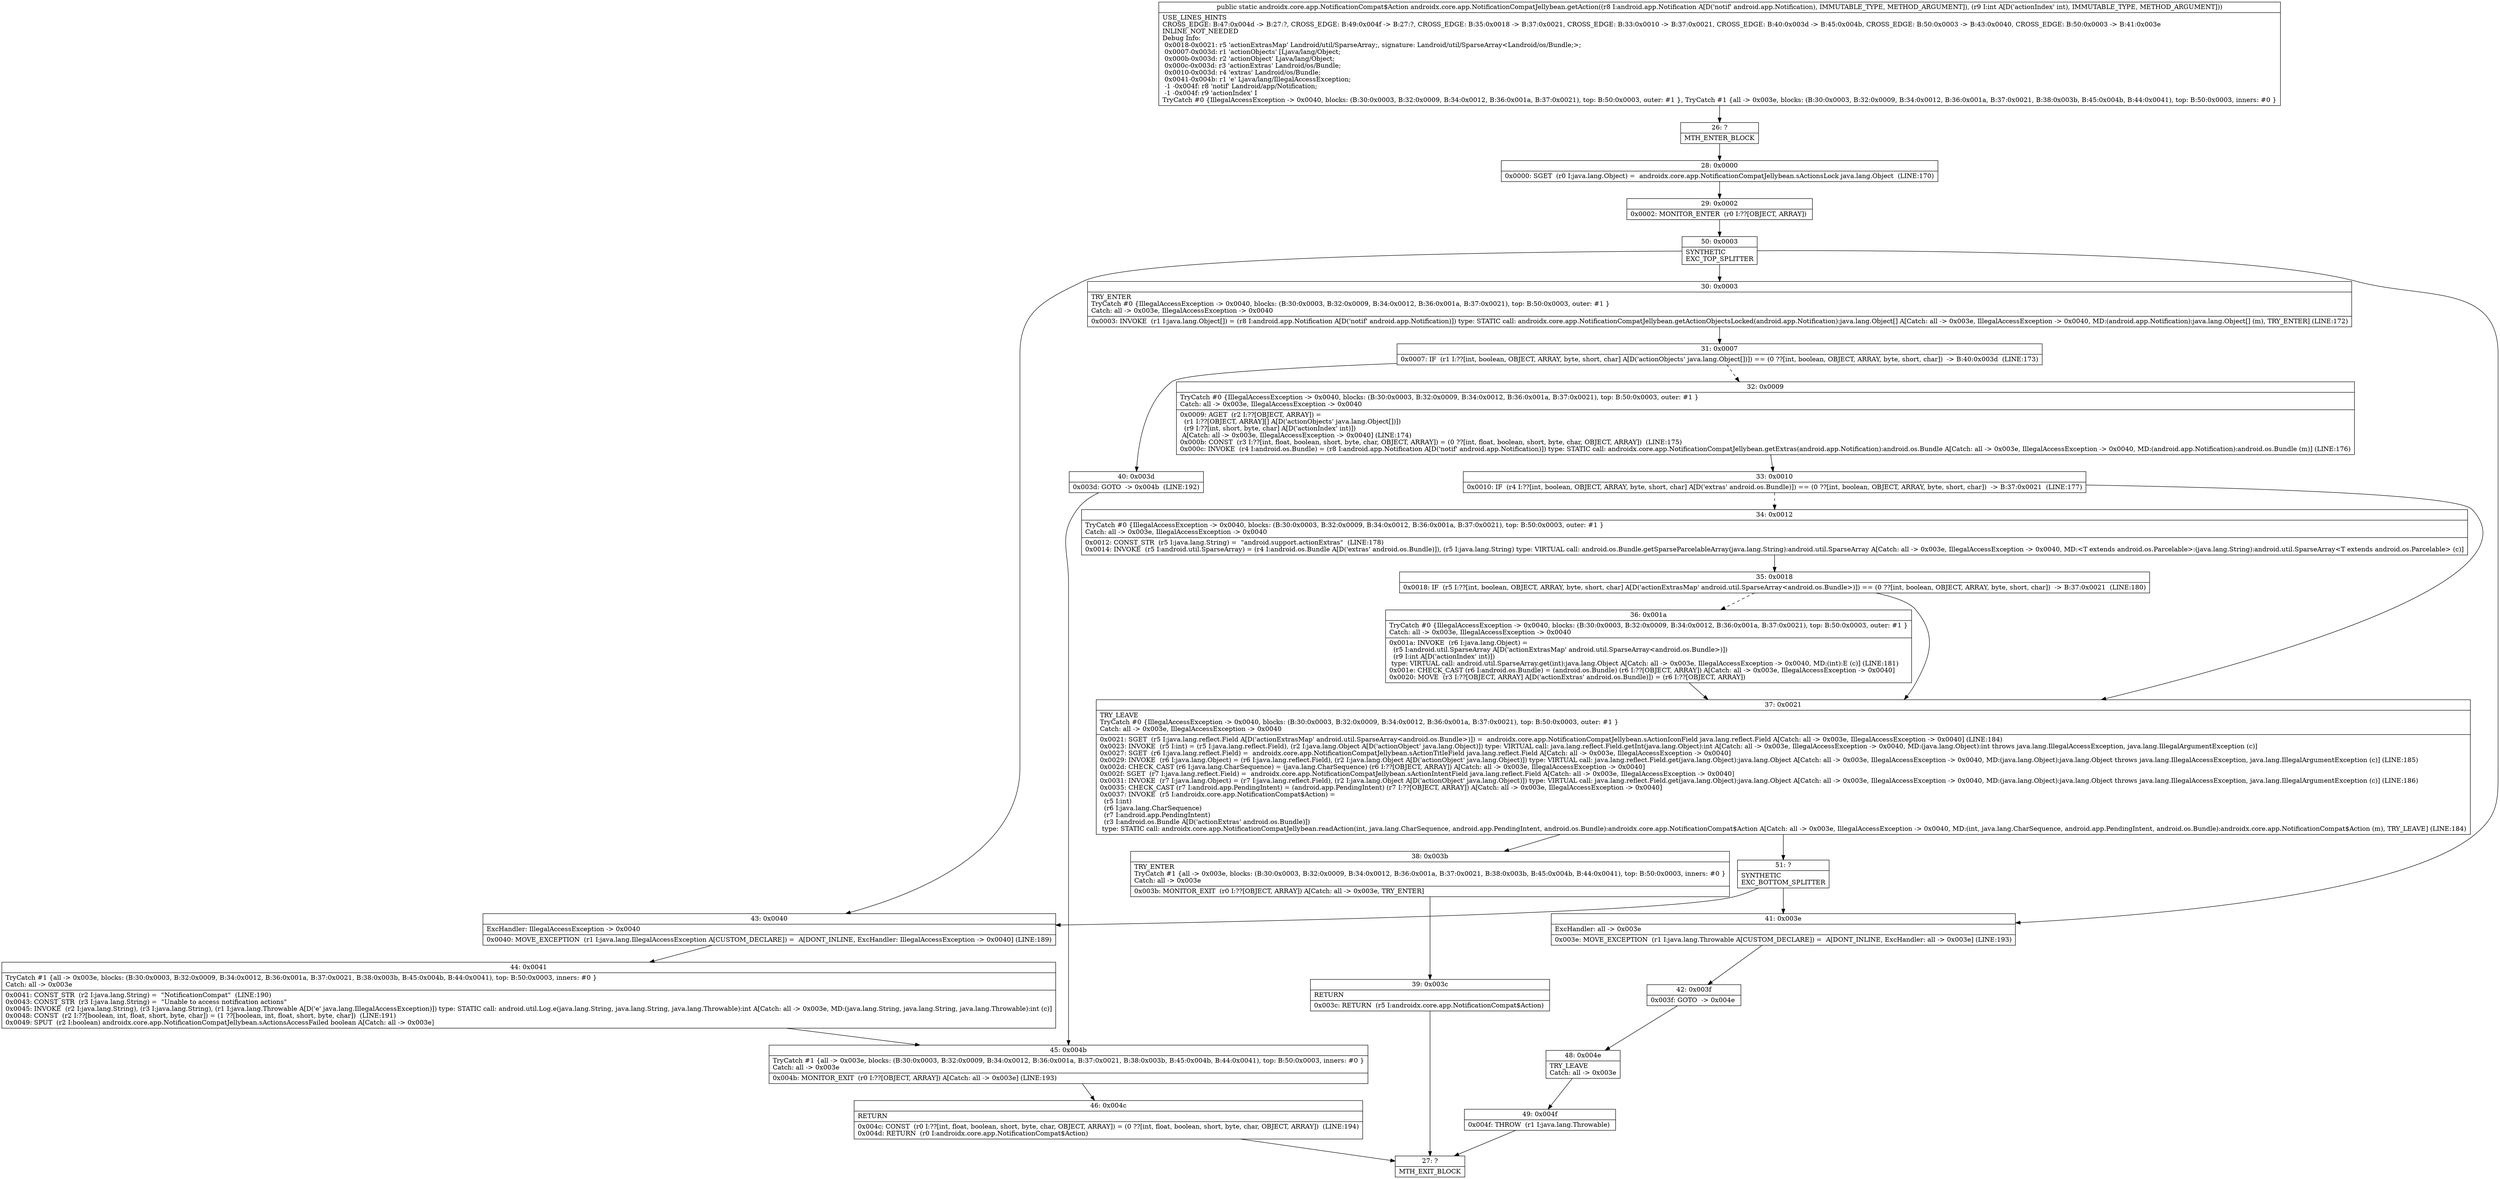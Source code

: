 digraph "CFG forandroidx.core.app.NotificationCompatJellybean.getAction(Landroid\/app\/Notification;I)Landroidx\/core\/app\/NotificationCompat$Action;" {
Node_26 [shape=record,label="{26\:\ ?|MTH_ENTER_BLOCK\l}"];
Node_28 [shape=record,label="{28\:\ 0x0000|0x0000: SGET  (r0 I:java.lang.Object) =  androidx.core.app.NotificationCompatJellybean.sActionsLock java.lang.Object  (LINE:170)\l}"];
Node_29 [shape=record,label="{29\:\ 0x0002|0x0002: MONITOR_ENTER  (r0 I:??[OBJECT, ARRAY]) \l}"];
Node_50 [shape=record,label="{50\:\ 0x0003|SYNTHETIC\lEXC_TOP_SPLITTER\l}"];
Node_30 [shape=record,label="{30\:\ 0x0003|TRY_ENTER\lTryCatch #0 \{IllegalAccessException \-\> 0x0040, blocks: (B:30:0x0003, B:32:0x0009, B:34:0x0012, B:36:0x001a, B:37:0x0021), top: B:50:0x0003, outer: #1 \}\lCatch: all \-\> 0x003e, IllegalAccessException \-\> 0x0040\l|0x0003: INVOKE  (r1 I:java.lang.Object[]) = (r8 I:android.app.Notification A[D('notif' android.app.Notification)]) type: STATIC call: androidx.core.app.NotificationCompatJellybean.getActionObjectsLocked(android.app.Notification):java.lang.Object[] A[Catch: all \-\> 0x003e, IllegalAccessException \-\> 0x0040, MD:(android.app.Notification):java.lang.Object[] (m), TRY_ENTER] (LINE:172)\l}"];
Node_31 [shape=record,label="{31\:\ 0x0007|0x0007: IF  (r1 I:??[int, boolean, OBJECT, ARRAY, byte, short, char] A[D('actionObjects' java.lang.Object[])]) == (0 ??[int, boolean, OBJECT, ARRAY, byte, short, char])  \-\> B:40:0x003d  (LINE:173)\l}"];
Node_32 [shape=record,label="{32\:\ 0x0009|TryCatch #0 \{IllegalAccessException \-\> 0x0040, blocks: (B:30:0x0003, B:32:0x0009, B:34:0x0012, B:36:0x001a, B:37:0x0021), top: B:50:0x0003, outer: #1 \}\lCatch: all \-\> 0x003e, IllegalAccessException \-\> 0x0040\l|0x0009: AGET  (r2 I:??[OBJECT, ARRAY]) = \l  (r1 I:??[OBJECT, ARRAY][] A[D('actionObjects' java.lang.Object[])])\l  (r9 I:??[int, short, byte, char] A[D('actionIndex' int)])\l A[Catch: all \-\> 0x003e, IllegalAccessException \-\> 0x0040] (LINE:174)\l0x000b: CONST  (r3 I:??[int, float, boolean, short, byte, char, OBJECT, ARRAY]) = (0 ??[int, float, boolean, short, byte, char, OBJECT, ARRAY])  (LINE:175)\l0x000c: INVOKE  (r4 I:android.os.Bundle) = (r8 I:android.app.Notification A[D('notif' android.app.Notification)]) type: STATIC call: androidx.core.app.NotificationCompatJellybean.getExtras(android.app.Notification):android.os.Bundle A[Catch: all \-\> 0x003e, IllegalAccessException \-\> 0x0040, MD:(android.app.Notification):android.os.Bundle (m)] (LINE:176)\l}"];
Node_33 [shape=record,label="{33\:\ 0x0010|0x0010: IF  (r4 I:??[int, boolean, OBJECT, ARRAY, byte, short, char] A[D('extras' android.os.Bundle)]) == (0 ??[int, boolean, OBJECT, ARRAY, byte, short, char])  \-\> B:37:0x0021  (LINE:177)\l}"];
Node_34 [shape=record,label="{34\:\ 0x0012|TryCatch #0 \{IllegalAccessException \-\> 0x0040, blocks: (B:30:0x0003, B:32:0x0009, B:34:0x0012, B:36:0x001a, B:37:0x0021), top: B:50:0x0003, outer: #1 \}\lCatch: all \-\> 0x003e, IllegalAccessException \-\> 0x0040\l|0x0012: CONST_STR  (r5 I:java.lang.String) =  \"android.support.actionExtras\"  (LINE:178)\l0x0014: INVOKE  (r5 I:android.util.SparseArray) = (r4 I:android.os.Bundle A[D('extras' android.os.Bundle)]), (r5 I:java.lang.String) type: VIRTUAL call: android.os.Bundle.getSparseParcelableArray(java.lang.String):android.util.SparseArray A[Catch: all \-\> 0x003e, IllegalAccessException \-\> 0x0040, MD:\<T extends android.os.Parcelable\>:(java.lang.String):android.util.SparseArray\<T extends android.os.Parcelable\> (c)]\l}"];
Node_35 [shape=record,label="{35\:\ 0x0018|0x0018: IF  (r5 I:??[int, boolean, OBJECT, ARRAY, byte, short, char] A[D('actionExtrasMap' android.util.SparseArray\<android.os.Bundle\>)]) == (0 ??[int, boolean, OBJECT, ARRAY, byte, short, char])  \-\> B:37:0x0021  (LINE:180)\l}"];
Node_36 [shape=record,label="{36\:\ 0x001a|TryCatch #0 \{IllegalAccessException \-\> 0x0040, blocks: (B:30:0x0003, B:32:0x0009, B:34:0x0012, B:36:0x001a, B:37:0x0021), top: B:50:0x0003, outer: #1 \}\lCatch: all \-\> 0x003e, IllegalAccessException \-\> 0x0040\l|0x001a: INVOKE  (r6 I:java.lang.Object) = \l  (r5 I:android.util.SparseArray A[D('actionExtrasMap' android.util.SparseArray\<android.os.Bundle\>)])\l  (r9 I:int A[D('actionIndex' int)])\l type: VIRTUAL call: android.util.SparseArray.get(int):java.lang.Object A[Catch: all \-\> 0x003e, IllegalAccessException \-\> 0x0040, MD:(int):E (c)] (LINE:181)\l0x001e: CHECK_CAST (r6 I:android.os.Bundle) = (android.os.Bundle) (r6 I:??[OBJECT, ARRAY]) A[Catch: all \-\> 0x003e, IllegalAccessException \-\> 0x0040]\l0x0020: MOVE  (r3 I:??[OBJECT, ARRAY] A[D('actionExtras' android.os.Bundle)]) = (r6 I:??[OBJECT, ARRAY]) \l}"];
Node_37 [shape=record,label="{37\:\ 0x0021|TRY_LEAVE\lTryCatch #0 \{IllegalAccessException \-\> 0x0040, blocks: (B:30:0x0003, B:32:0x0009, B:34:0x0012, B:36:0x001a, B:37:0x0021), top: B:50:0x0003, outer: #1 \}\lCatch: all \-\> 0x003e, IllegalAccessException \-\> 0x0040\l|0x0021: SGET  (r5 I:java.lang.reflect.Field A[D('actionExtrasMap' android.util.SparseArray\<android.os.Bundle\>)]) =  androidx.core.app.NotificationCompatJellybean.sActionIconField java.lang.reflect.Field A[Catch: all \-\> 0x003e, IllegalAccessException \-\> 0x0040] (LINE:184)\l0x0023: INVOKE  (r5 I:int) = (r5 I:java.lang.reflect.Field), (r2 I:java.lang.Object A[D('actionObject' java.lang.Object)]) type: VIRTUAL call: java.lang.reflect.Field.getInt(java.lang.Object):int A[Catch: all \-\> 0x003e, IllegalAccessException \-\> 0x0040, MD:(java.lang.Object):int throws java.lang.IllegalAccessException, java.lang.IllegalArgumentException (c)]\l0x0027: SGET  (r6 I:java.lang.reflect.Field) =  androidx.core.app.NotificationCompatJellybean.sActionTitleField java.lang.reflect.Field A[Catch: all \-\> 0x003e, IllegalAccessException \-\> 0x0040]\l0x0029: INVOKE  (r6 I:java.lang.Object) = (r6 I:java.lang.reflect.Field), (r2 I:java.lang.Object A[D('actionObject' java.lang.Object)]) type: VIRTUAL call: java.lang.reflect.Field.get(java.lang.Object):java.lang.Object A[Catch: all \-\> 0x003e, IllegalAccessException \-\> 0x0040, MD:(java.lang.Object):java.lang.Object throws java.lang.IllegalAccessException, java.lang.IllegalArgumentException (c)] (LINE:185)\l0x002d: CHECK_CAST (r6 I:java.lang.CharSequence) = (java.lang.CharSequence) (r6 I:??[OBJECT, ARRAY]) A[Catch: all \-\> 0x003e, IllegalAccessException \-\> 0x0040]\l0x002f: SGET  (r7 I:java.lang.reflect.Field) =  androidx.core.app.NotificationCompatJellybean.sActionIntentField java.lang.reflect.Field A[Catch: all \-\> 0x003e, IllegalAccessException \-\> 0x0040]\l0x0031: INVOKE  (r7 I:java.lang.Object) = (r7 I:java.lang.reflect.Field), (r2 I:java.lang.Object A[D('actionObject' java.lang.Object)]) type: VIRTUAL call: java.lang.reflect.Field.get(java.lang.Object):java.lang.Object A[Catch: all \-\> 0x003e, IllegalAccessException \-\> 0x0040, MD:(java.lang.Object):java.lang.Object throws java.lang.IllegalAccessException, java.lang.IllegalArgumentException (c)] (LINE:186)\l0x0035: CHECK_CAST (r7 I:android.app.PendingIntent) = (android.app.PendingIntent) (r7 I:??[OBJECT, ARRAY]) A[Catch: all \-\> 0x003e, IllegalAccessException \-\> 0x0040]\l0x0037: INVOKE  (r5 I:androidx.core.app.NotificationCompat$Action) = \l  (r5 I:int)\l  (r6 I:java.lang.CharSequence)\l  (r7 I:android.app.PendingIntent)\l  (r3 I:android.os.Bundle A[D('actionExtras' android.os.Bundle)])\l type: STATIC call: androidx.core.app.NotificationCompatJellybean.readAction(int, java.lang.CharSequence, android.app.PendingIntent, android.os.Bundle):androidx.core.app.NotificationCompat$Action A[Catch: all \-\> 0x003e, IllegalAccessException \-\> 0x0040, MD:(int, java.lang.CharSequence, android.app.PendingIntent, android.os.Bundle):androidx.core.app.NotificationCompat$Action (m), TRY_LEAVE] (LINE:184)\l}"];
Node_38 [shape=record,label="{38\:\ 0x003b|TRY_ENTER\lTryCatch #1 \{all \-\> 0x003e, blocks: (B:30:0x0003, B:32:0x0009, B:34:0x0012, B:36:0x001a, B:37:0x0021, B:38:0x003b, B:45:0x004b, B:44:0x0041), top: B:50:0x0003, inners: #0 \}\lCatch: all \-\> 0x003e\l|0x003b: MONITOR_EXIT  (r0 I:??[OBJECT, ARRAY]) A[Catch: all \-\> 0x003e, TRY_ENTER]\l}"];
Node_39 [shape=record,label="{39\:\ 0x003c|RETURN\l|0x003c: RETURN  (r5 I:androidx.core.app.NotificationCompat$Action) \l}"];
Node_27 [shape=record,label="{27\:\ ?|MTH_EXIT_BLOCK\l}"];
Node_51 [shape=record,label="{51\:\ ?|SYNTHETIC\lEXC_BOTTOM_SPLITTER\l}"];
Node_40 [shape=record,label="{40\:\ 0x003d|0x003d: GOTO  \-\> 0x004b  (LINE:192)\l}"];
Node_45 [shape=record,label="{45\:\ 0x004b|TryCatch #1 \{all \-\> 0x003e, blocks: (B:30:0x0003, B:32:0x0009, B:34:0x0012, B:36:0x001a, B:37:0x0021, B:38:0x003b, B:45:0x004b, B:44:0x0041), top: B:50:0x0003, inners: #0 \}\lCatch: all \-\> 0x003e\l|0x004b: MONITOR_EXIT  (r0 I:??[OBJECT, ARRAY]) A[Catch: all \-\> 0x003e] (LINE:193)\l}"];
Node_46 [shape=record,label="{46\:\ 0x004c|RETURN\l|0x004c: CONST  (r0 I:??[int, float, boolean, short, byte, char, OBJECT, ARRAY]) = (0 ??[int, float, boolean, short, byte, char, OBJECT, ARRAY])  (LINE:194)\l0x004d: RETURN  (r0 I:androidx.core.app.NotificationCompat$Action) \l}"];
Node_43 [shape=record,label="{43\:\ 0x0040|ExcHandler: IllegalAccessException \-\> 0x0040\l|0x0040: MOVE_EXCEPTION  (r1 I:java.lang.IllegalAccessException A[CUSTOM_DECLARE]) =  A[DONT_INLINE, ExcHandler: IllegalAccessException \-\> 0x0040] (LINE:189)\l}"];
Node_44 [shape=record,label="{44\:\ 0x0041|TryCatch #1 \{all \-\> 0x003e, blocks: (B:30:0x0003, B:32:0x0009, B:34:0x0012, B:36:0x001a, B:37:0x0021, B:38:0x003b, B:45:0x004b, B:44:0x0041), top: B:50:0x0003, inners: #0 \}\lCatch: all \-\> 0x003e\l|0x0041: CONST_STR  (r2 I:java.lang.String) =  \"NotificationCompat\"  (LINE:190)\l0x0043: CONST_STR  (r3 I:java.lang.String) =  \"Unable to access notification actions\" \l0x0045: INVOKE  (r2 I:java.lang.String), (r3 I:java.lang.String), (r1 I:java.lang.Throwable A[D('e' java.lang.IllegalAccessException)]) type: STATIC call: android.util.Log.e(java.lang.String, java.lang.String, java.lang.Throwable):int A[Catch: all \-\> 0x003e, MD:(java.lang.String, java.lang.String, java.lang.Throwable):int (c)]\l0x0048: CONST  (r2 I:??[boolean, int, float, short, byte, char]) = (1 ??[boolean, int, float, short, byte, char])  (LINE:191)\l0x0049: SPUT  (r2 I:boolean) androidx.core.app.NotificationCompatJellybean.sActionsAccessFailed boolean A[Catch: all \-\> 0x003e]\l}"];
Node_41 [shape=record,label="{41\:\ 0x003e|ExcHandler: all \-\> 0x003e\l|0x003e: MOVE_EXCEPTION  (r1 I:java.lang.Throwable A[CUSTOM_DECLARE]) =  A[DONT_INLINE, ExcHandler: all \-\> 0x003e] (LINE:193)\l}"];
Node_42 [shape=record,label="{42\:\ 0x003f|0x003f: GOTO  \-\> 0x004e \l}"];
Node_48 [shape=record,label="{48\:\ 0x004e|TRY_LEAVE\lCatch: all \-\> 0x003e\l}"];
Node_49 [shape=record,label="{49\:\ 0x004f|0x004f: THROW  (r1 I:java.lang.Throwable) \l}"];
MethodNode[shape=record,label="{public static androidx.core.app.NotificationCompat$Action androidx.core.app.NotificationCompatJellybean.getAction((r8 I:android.app.Notification A[D('notif' android.app.Notification), IMMUTABLE_TYPE, METHOD_ARGUMENT]), (r9 I:int A[D('actionIndex' int), IMMUTABLE_TYPE, METHOD_ARGUMENT]))  | USE_LINES_HINTS\lCROSS_EDGE: B:47:0x004d \-\> B:27:?, CROSS_EDGE: B:49:0x004f \-\> B:27:?, CROSS_EDGE: B:35:0x0018 \-\> B:37:0x0021, CROSS_EDGE: B:33:0x0010 \-\> B:37:0x0021, CROSS_EDGE: B:40:0x003d \-\> B:45:0x004b, CROSS_EDGE: B:50:0x0003 \-\> B:43:0x0040, CROSS_EDGE: B:50:0x0003 \-\> B:41:0x003e\lINLINE_NOT_NEEDED\lDebug Info:\l  0x0018\-0x0021: r5 'actionExtrasMap' Landroid\/util\/SparseArray;, signature: Landroid\/util\/SparseArray\<Landroid\/os\/Bundle;\>;\l  0x0007\-0x003d: r1 'actionObjects' [Ljava\/lang\/Object;\l  0x000b\-0x003d: r2 'actionObject' Ljava\/lang\/Object;\l  0x000c\-0x003d: r3 'actionExtras' Landroid\/os\/Bundle;\l  0x0010\-0x003d: r4 'extras' Landroid\/os\/Bundle;\l  0x0041\-0x004b: r1 'e' Ljava\/lang\/IllegalAccessException;\l  \-1 \-0x004f: r8 'notif' Landroid\/app\/Notification;\l  \-1 \-0x004f: r9 'actionIndex' I\lTryCatch #0 \{IllegalAccessException \-\> 0x0040, blocks: (B:30:0x0003, B:32:0x0009, B:34:0x0012, B:36:0x001a, B:37:0x0021), top: B:50:0x0003, outer: #1 \}, TryCatch #1 \{all \-\> 0x003e, blocks: (B:30:0x0003, B:32:0x0009, B:34:0x0012, B:36:0x001a, B:37:0x0021, B:38:0x003b, B:45:0x004b, B:44:0x0041), top: B:50:0x0003, inners: #0 \}\l}"];
MethodNode -> Node_26;Node_26 -> Node_28;
Node_28 -> Node_29;
Node_29 -> Node_50;
Node_50 -> Node_30;
Node_50 -> Node_43;
Node_50 -> Node_41;
Node_30 -> Node_31;
Node_31 -> Node_32[style=dashed];
Node_31 -> Node_40;
Node_32 -> Node_33;
Node_33 -> Node_34[style=dashed];
Node_33 -> Node_37;
Node_34 -> Node_35;
Node_35 -> Node_36[style=dashed];
Node_35 -> Node_37;
Node_36 -> Node_37;
Node_37 -> Node_38;
Node_37 -> Node_51;
Node_38 -> Node_39;
Node_39 -> Node_27;
Node_51 -> Node_43;
Node_51 -> Node_41;
Node_40 -> Node_45;
Node_45 -> Node_46;
Node_46 -> Node_27;
Node_43 -> Node_44;
Node_44 -> Node_45;
Node_41 -> Node_42;
Node_42 -> Node_48;
Node_48 -> Node_49;
Node_49 -> Node_27;
}

